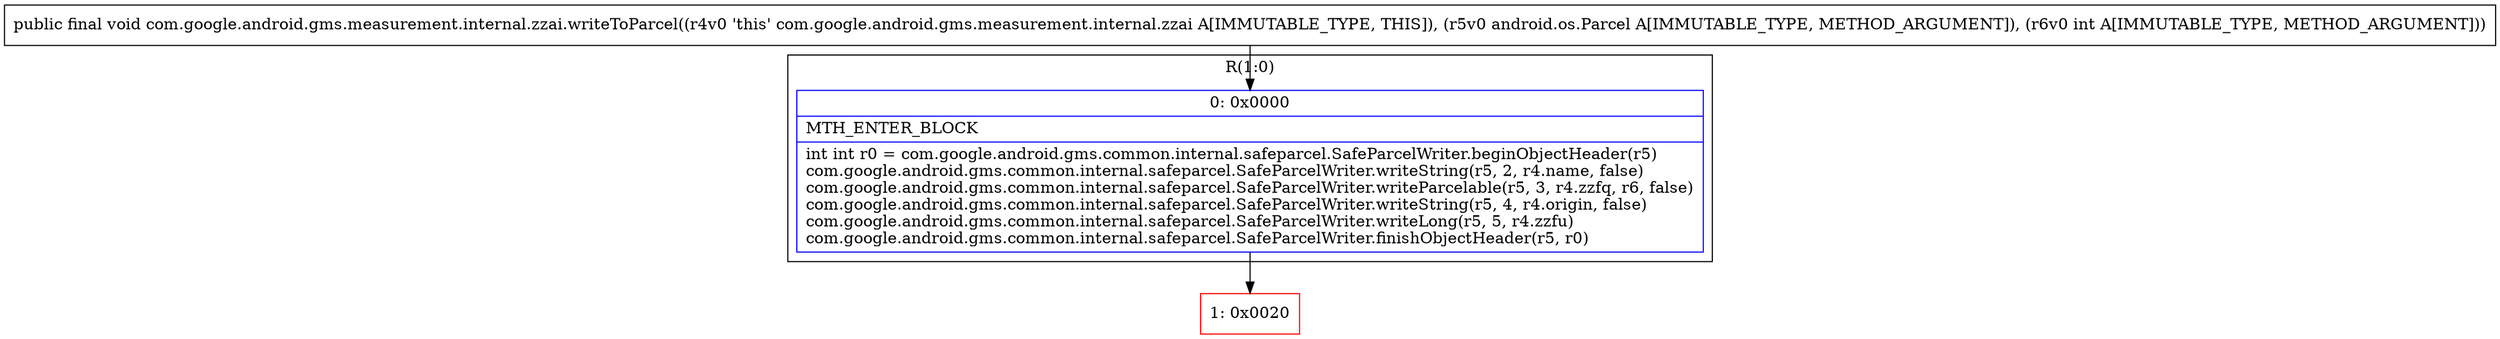 digraph "CFG forcom.google.android.gms.measurement.internal.zzai.writeToParcel(Landroid\/os\/Parcel;I)V" {
subgraph cluster_Region_1685117384 {
label = "R(1:0)";
node [shape=record,color=blue];
Node_0 [shape=record,label="{0\:\ 0x0000|MTH_ENTER_BLOCK\l|int int r0 = com.google.android.gms.common.internal.safeparcel.SafeParcelWriter.beginObjectHeader(r5)\lcom.google.android.gms.common.internal.safeparcel.SafeParcelWriter.writeString(r5, 2, r4.name, false)\lcom.google.android.gms.common.internal.safeparcel.SafeParcelWriter.writeParcelable(r5, 3, r4.zzfq, r6, false)\lcom.google.android.gms.common.internal.safeparcel.SafeParcelWriter.writeString(r5, 4, r4.origin, false)\lcom.google.android.gms.common.internal.safeparcel.SafeParcelWriter.writeLong(r5, 5, r4.zzfu)\lcom.google.android.gms.common.internal.safeparcel.SafeParcelWriter.finishObjectHeader(r5, r0)\l}"];
}
Node_1 [shape=record,color=red,label="{1\:\ 0x0020}"];
MethodNode[shape=record,label="{public final void com.google.android.gms.measurement.internal.zzai.writeToParcel((r4v0 'this' com.google.android.gms.measurement.internal.zzai A[IMMUTABLE_TYPE, THIS]), (r5v0 android.os.Parcel A[IMMUTABLE_TYPE, METHOD_ARGUMENT]), (r6v0 int A[IMMUTABLE_TYPE, METHOD_ARGUMENT])) }"];
MethodNode -> Node_0;
Node_0 -> Node_1;
}


